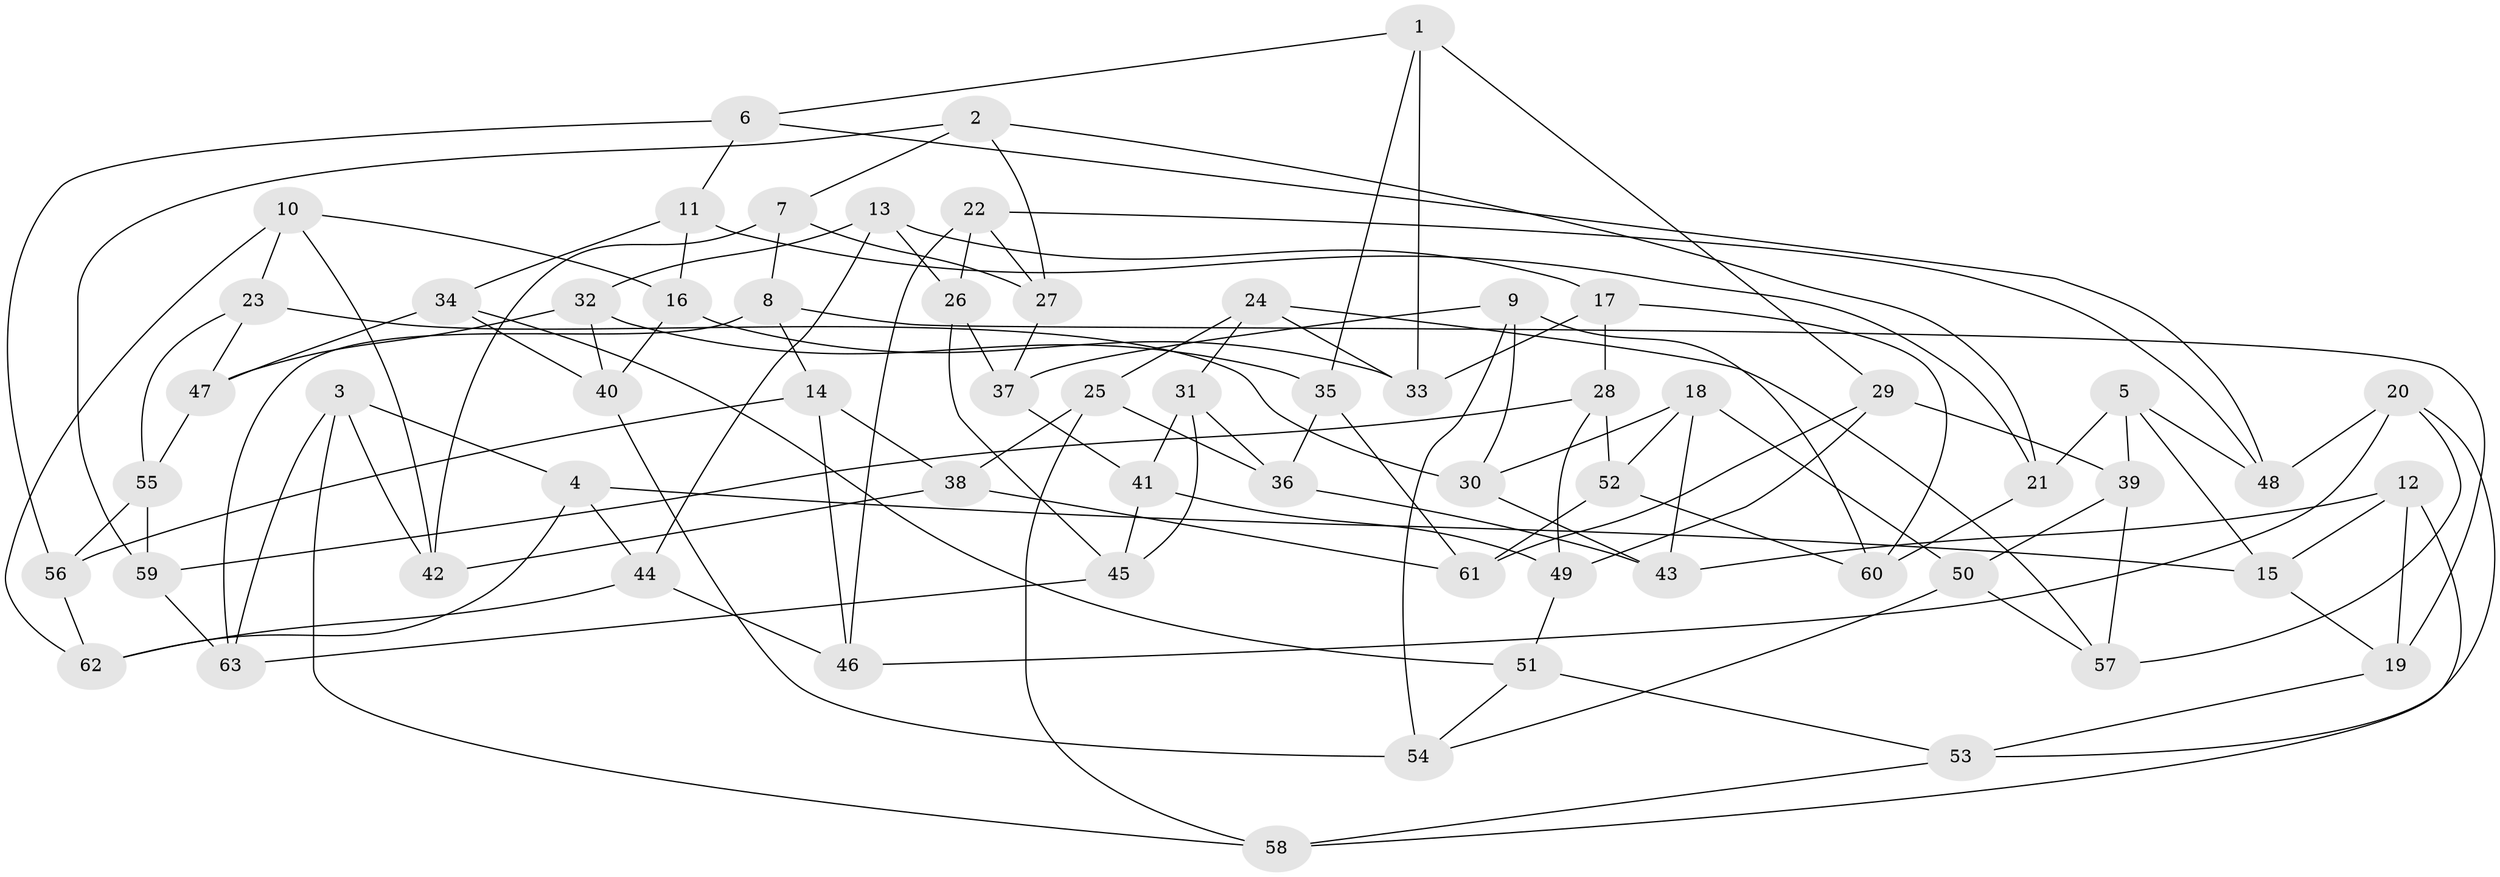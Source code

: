 // Generated by graph-tools (version 1.1) at 2025/16/03/09/25 04:16:31]
// undirected, 63 vertices, 126 edges
graph export_dot {
graph [start="1"]
  node [color=gray90,style=filled];
  1;
  2;
  3;
  4;
  5;
  6;
  7;
  8;
  9;
  10;
  11;
  12;
  13;
  14;
  15;
  16;
  17;
  18;
  19;
  20;
  21;
  22;
  23;
  24;
  25;
  26;
  27;
  28;
  29;
  30;
  31;
  32;
  33;
  34;
  35;
  36;
  37;
  38;
  39;
  40;
  41;
  42;
  43;
  44;
  45;
  46;
  47;
  48;
  49;
  50;
  51;
  52;
  53;
  54;
  55;
  56;
  57;
  58;
  59;
  60;
  61;
  62;
  63;
  1 -- 29;
  1 -- 33;
  1 -- 6;
  1 -- 35;
  2 -- 59;
  2 -- 27;
  2 -- 7;
  2 -- 21;
  3 -- 58;
  3 -- 42;
  3 -- 4;
  3 -- 63;
  4 -- 44;
  4 -- 62;
  4 -- 15;
  5 -- 48;
  5 -- 15;
  5 -- 21;
  5 -- 39;
  6 -- 56;
  6 -- 11;
  6 -- 48;
  7 -- 27;
  7 -- 8;
  7 -- 42;
  8 -- 19;
  8 -- 14;
  8 -- 63;
  9 -- 60;
  9 -- 30;
  9 -- 54;
  9 -- 37;
  10 -- 62;
  10 -- 42;
  10 -- 23;
  10 -- 16;
  11 -- 21;
  11 -- 16;
  11 -- 34;
  12 -- 43;
  12 -- 19;
  12 -- 15;
  12 -- 58;
  13 -- 26;
  13 -- 17;
  13 -- 32;
  13 -- 44;
  14 -- 38;
  14 -- 46;
  14 -- 56;
  15 -- 19;
  16 -- 33;
  16 -- 40;
  17 -- 60;
  17 -- 33;
  17 -- 28;
  18 -- 50;
  18 -- 30;
  18 -- 43;
  18 -- 52;
  19 -- 53;
  20 -- 46;
  20 -- 57;
  20 -- 48;
  20 -- 53;
  21 -- 60;
  22 -- 26;
  22 -- 46;
  22 -- 48;
  22 -- 27;
  23 -- 47;
  23 -- 30;
  23 -- 55;
  24 -- 25;
  24 -- 33;
  24 -- 31;
  24 -- 57;
  25 -- 36;
  25 -- 38;
  25 -- 58;
  26 -- 37;
  26 -- 45;
  27 -- 37;
  28 -- 49;
  28 -- 52;
  28 -- 59;
  29 -- 61;
  29 -- 39;
  29 -- 49;
  30 -- 43;
  31 -- 45;
  31 -- 41;
  31 -- 36;
  32 -- 47;
  32 -- 35;
  32 -- 40;
  34 -- 51;
  34 -- 47;
  34 -- 40;
  35 -- 36;
  35 -- 61;
  36 -- 43;
  37 -- 41;
  38 -- 61;
  38 -- 42;
  39 -- 57;
  39 -- 50;
  40 -- 54;
  41 -- 45;
  41 -- 49;
  44 -- 62;
  44 -- 46;
  45 -- 63;
  47 -- 55;
  49 -- 51;
  50 -- 54;
  50 -- 57;
  51 -- 54;
  51 -- 53;
  52 -- 60;
  52 -- 61;
  53 -- 58;
  55 -- 56;
  55 -- 59;
  56 -- 62;
  59 -- 63;
}
